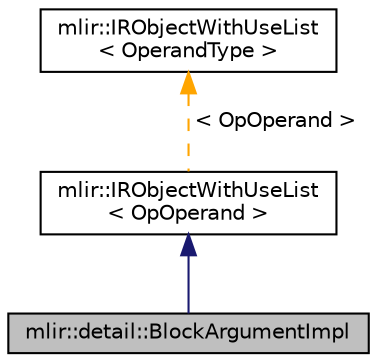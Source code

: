 digraph "mlir::detail::BlockArgumentImpl"
{
  bgcolor="transparent";
  edge [fontname="Helvetica",fontsize="10",labelfontname="Helvetica",labelfontsize="10"];
  node [fontname="Helvetica",fontsize="10",shape=record];
  Node0 [label="mlir::detail::BlockArgumentImpl",height=0.2,width=0.4,color="black", fillcolor="grey75", style="filled", fontcolor="black"];
  Node1 -> Node0 [dir="back",color="midnightblue",fontsize="10",style="solid",fontname="Helvetica"];
  Node1 [label="mlir::IRObjectWithUseList\l\< OpOperand \>",height=0.2,width=0.4,color="black",URL="$classmlir_1_1IRObjectWithUseList.html"];
  Node2 -> Node1 [dir="back",color="orange",fontsize="10",style="dashed",label=" \< OpOperand \>" ,fontname="Helvetica"];
  Node2 [label="mlir::IRObjectWithUseList\l\< OperandType \>",height=0.2,width=0.4,color="black",URL="$classmlir_1_1IRObjectWithUseList.html",tooltip="This class represents a single IR object that contains a use list. "];
}
